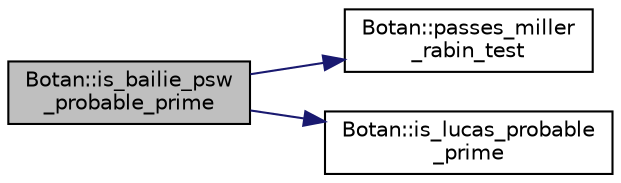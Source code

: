 digraph "Botan::is_bailie_psw_probable_prime"
{
  edge [fontname="Helvetica",fontsize="10",labelfontname="Helvetica",labelfontsize="10"];
  node [fontname="Helvetica",fontsize="10",shape=record];
  rankdir="LR";
  Node146 [label="Botan::is_bailie_psw\l_probable_prime",height=0.2,width=0.4,color="black", fillcolor="grey75", style="filled", fontcolor="black"];
  Node146 -> Node147 [color="midnightblue",fontsize="10",style="solid",fontname="Helvetica"];
  Node147 [label="Botan::passes_miller\l_rabin_test",height=0.2,width=0.4,color="black", fillcolor="white", style="filled",URL="$namespace_botan.html#a72fa2ef88c6068dab54c14e9b5571b51"];
  Node146 -> Node148 [color="midnightblue",fontsize="10",style="solid",fontname="Helvetica"];
  Node148 [label="Botan::is_lucas_probable\l_prime",height=0.2,width=0.4,color="black", fillcolor="white", style="filled",URL="$namespace_botan.html#adfa47db9abf09a2846078163792d949c"];
}
